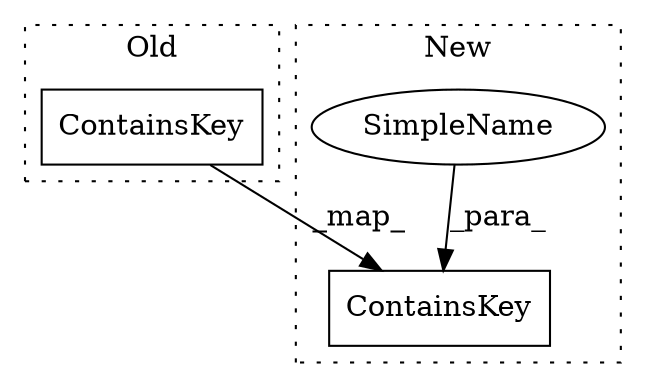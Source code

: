 digraph G {
subgraph cluster0 {
1 [label="ContainsKey" a="32" s="3883,3910" l="12,1" shape="box"];
label = "Old";
style="dotted";
}
subgraph cluster1 {
2 [label="ContainsKey" a="32" s="4223,4253" l="12,1" shape="box"];
3 [label="SimpleName" a="42" s="4235" l="18" shape="ellipse"];
label = "New";
style="dotted";
}
1 -> 2 [label="_map_"];
3 -> 2 [label="_para_"];
}